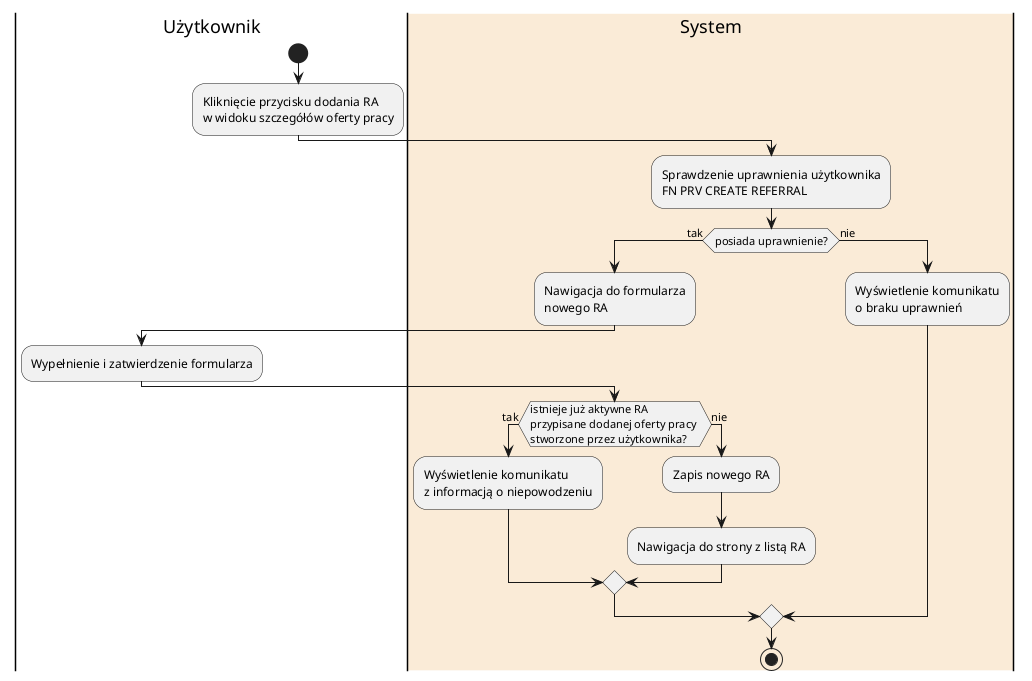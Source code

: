 @startuml
|Użytkownik|
start
:Kliknięcie przycisku dodania RA
w widoku szczegółów oferty pracy;
|#AntiqueWhite|System|
:Sprawdzenie uprawnienia użytkownika
FN PRV CREATE REFERRAL;
if (posiada uprawnienie?) then (tak)
    |System|
    :Nawigacja do formularza
    nowego RA;
    |Użytkownik|
    :Wypełnienie i zatwierdzenie formularza;
    |System|
    if (istnieje już aktywne RA \nprzypisane dodanej oferty pracy \nstworzone przez użytkownika?) then (tak)
        |System|
        :Wyświetlenie komunikatu
        z informacją o niepowodzeniu;
    
    else (nie)
        |System|
        :Zapis nowego RA;
        :Nawigacja do strony z listą RA;
    endif
else (nie)
    |System|
    :Wyświetlenie komunikatu
    o braku uprawnień;
endif
stop
@enduml